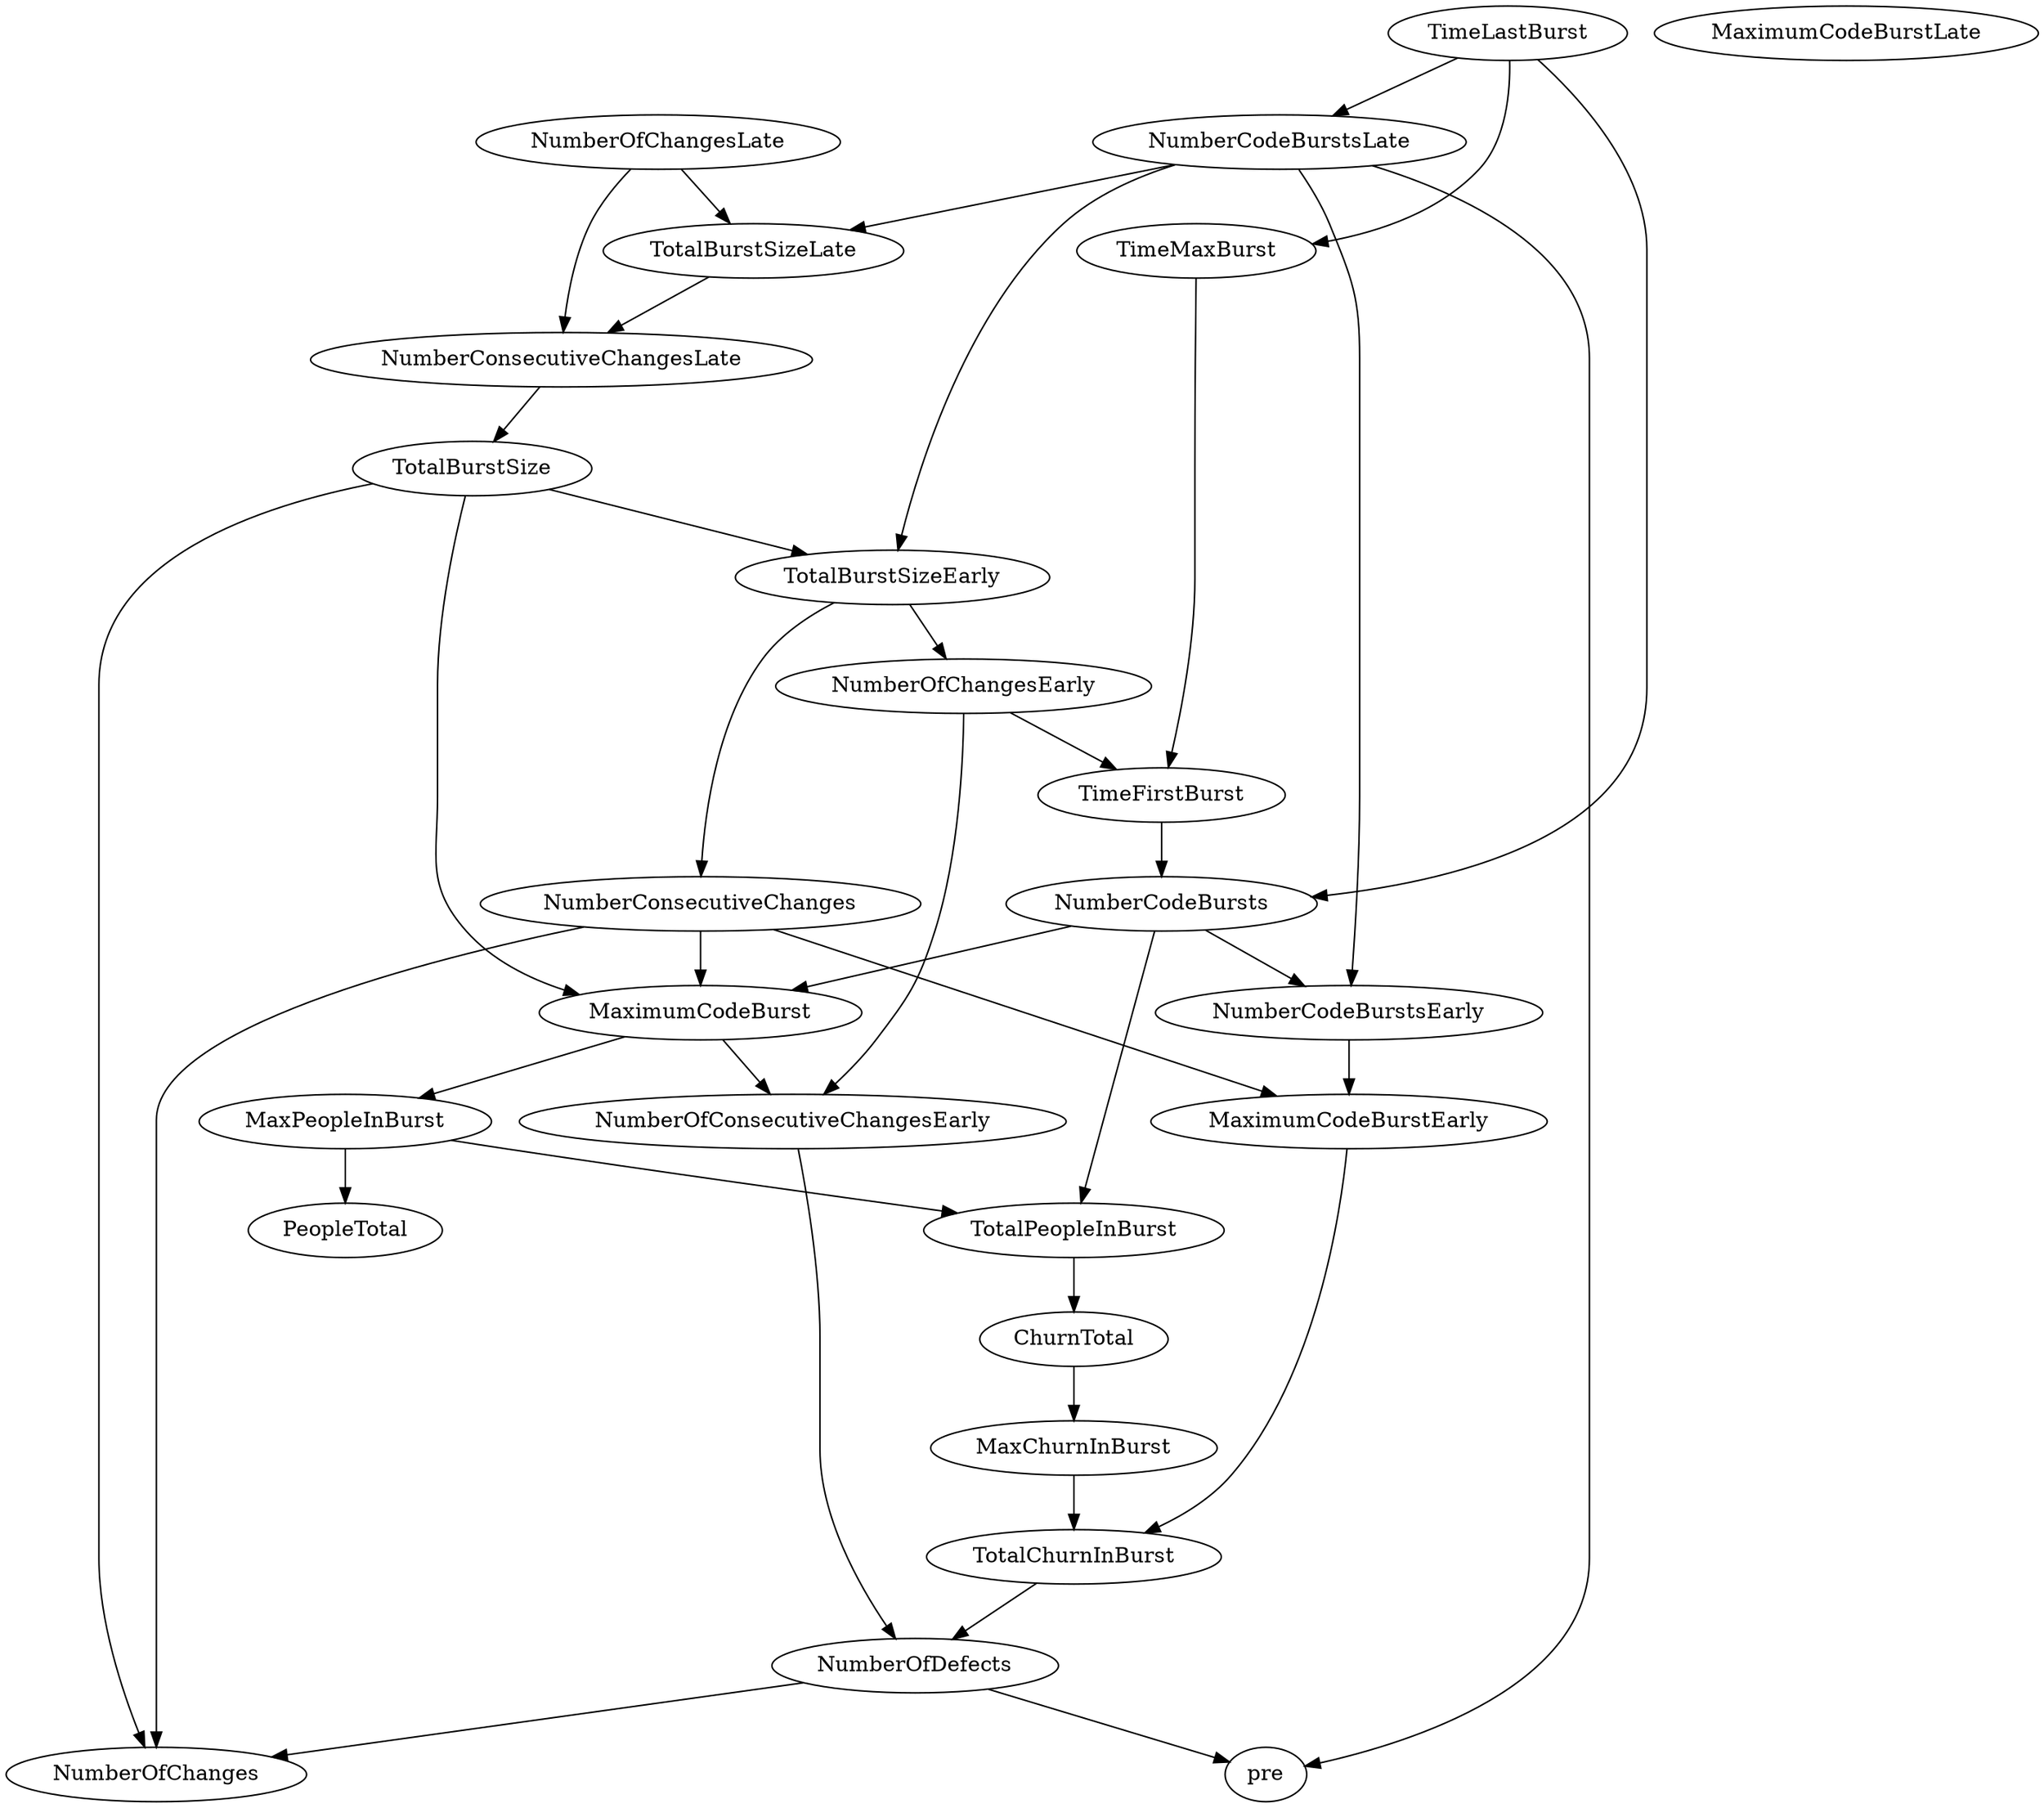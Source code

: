 digraph {
   TotalPeopleInBurst;
   MaximumCodeBurstLate;
   NumberOfChanges;
   MaxPeopleInBurst;
   TotalBurstSizeLate;
   NumberCodeBurstsLate;
   NumberOfChangesLate;
   NumberOfChangesEarly;
   MaxChurnInBurst;
   MaximumCodeBurstEarly;
   NumberCodeBurstsEarly;
   TimeFirstBurst;
   TotalChurnInBurst;
   ChurnTotal;
   MaximumCodeBurst;
   NumberOfConsecutiveChangesEarly;
   NumberConsecutiveChangesLate;
   TotalBurstSizeEarly;
   TotalBurstSize;
   TimeMaxBurst;
   NumberConsecutiveChanges;
   TimeLastBurst;
   NumberCodeBursts;
   PeopleTotal;
   pre;
   NumberOfDefects;
   TotalPeopleInBurst -> ChurnTotal;
   MaxPeopleInBurst -> TotalPeopleInBurst;
   MaxPeopleInBurst -> PeopleTotal;
   TotalBurstSizeLate -> NumberConsecutiveChangesLate;
   NumberCodeBurstsLate -> TotalBurstSizeLate;
   NumberCodeBurstsLate -> NumberCodeBurstsEarly;
   NumberCodeBurstsLate -> TotalBurstSizeEarly;
   NumberCodeBurstsLate -> pre;
   NumberOfChangesLate -> TotalBurstSizeLate;
   NumberOfChangesLate -> NumberConsecutiveChangesLate;
   NumberOfChangesEarly -> TimeFirstBurst;
   NumberOfChangesEarly -> NumberOfConsecutiveChangesEarly;
   MaxChurnInBurst -> TotalChurnInBurst;
   MaximumCodeBurstEarly -> TotalChurnInBurst;
   NumberCodeBurstsEarly -> MaximumCodeBurstEarly;
   TimeFirstBurst -> NumberCodeBursts;
   TotalChurnInBurst -> NumberOfDefects;
   ChurnTotal -> MaxChurnInBurst;
   MaximumCodeBurst -> MaxPeopleInBurst;
   MaximumCodeBurst -> NumberOfConsecutiveChangesEarly;
   NumberOfConsecutiveChangesEarly -> NumberOfDefects;
   NumberConsecutiveChangesLate -> TotalBurstSize;
   TotalBurstSizeEarly -> NumberOfChangesEarly;
   TotalBurstSizeEarly -> NumberConsecutiveChanges;
   TotalBurstSize -> NumberOfChanges;
   TotalBurstSize -> MaximumCodeBurst;
   TotalBurstSize -> TotalBurstSizeEarly;
   TimeMaxBurst -> TimeFirstBurst;
   NumberConsecutiveChanges -> NumberOfChanges;
   NumberConsecutiveChanges -> MaximumCodeBurstEarly;
   NumberConsecutiveChanges -> MaximumCodeBurst;
   TimeLastBurst -> NumberCodeBurstsLate;
   TimeLastBurst -> TimeMaxBurst;
   TimeLastBurst -> NumberCodeBursts;
   NumberCodeBursts -> TotalPeopleInBurst;
   NumberCodeBursts -> NumberCodeBurstsEarly;
   NumberCodeBursts -> MaximumCodeBurst;
   NumberOfDefects -> NumberOfChanges;
   NumberOfDefects -> pre;
}
